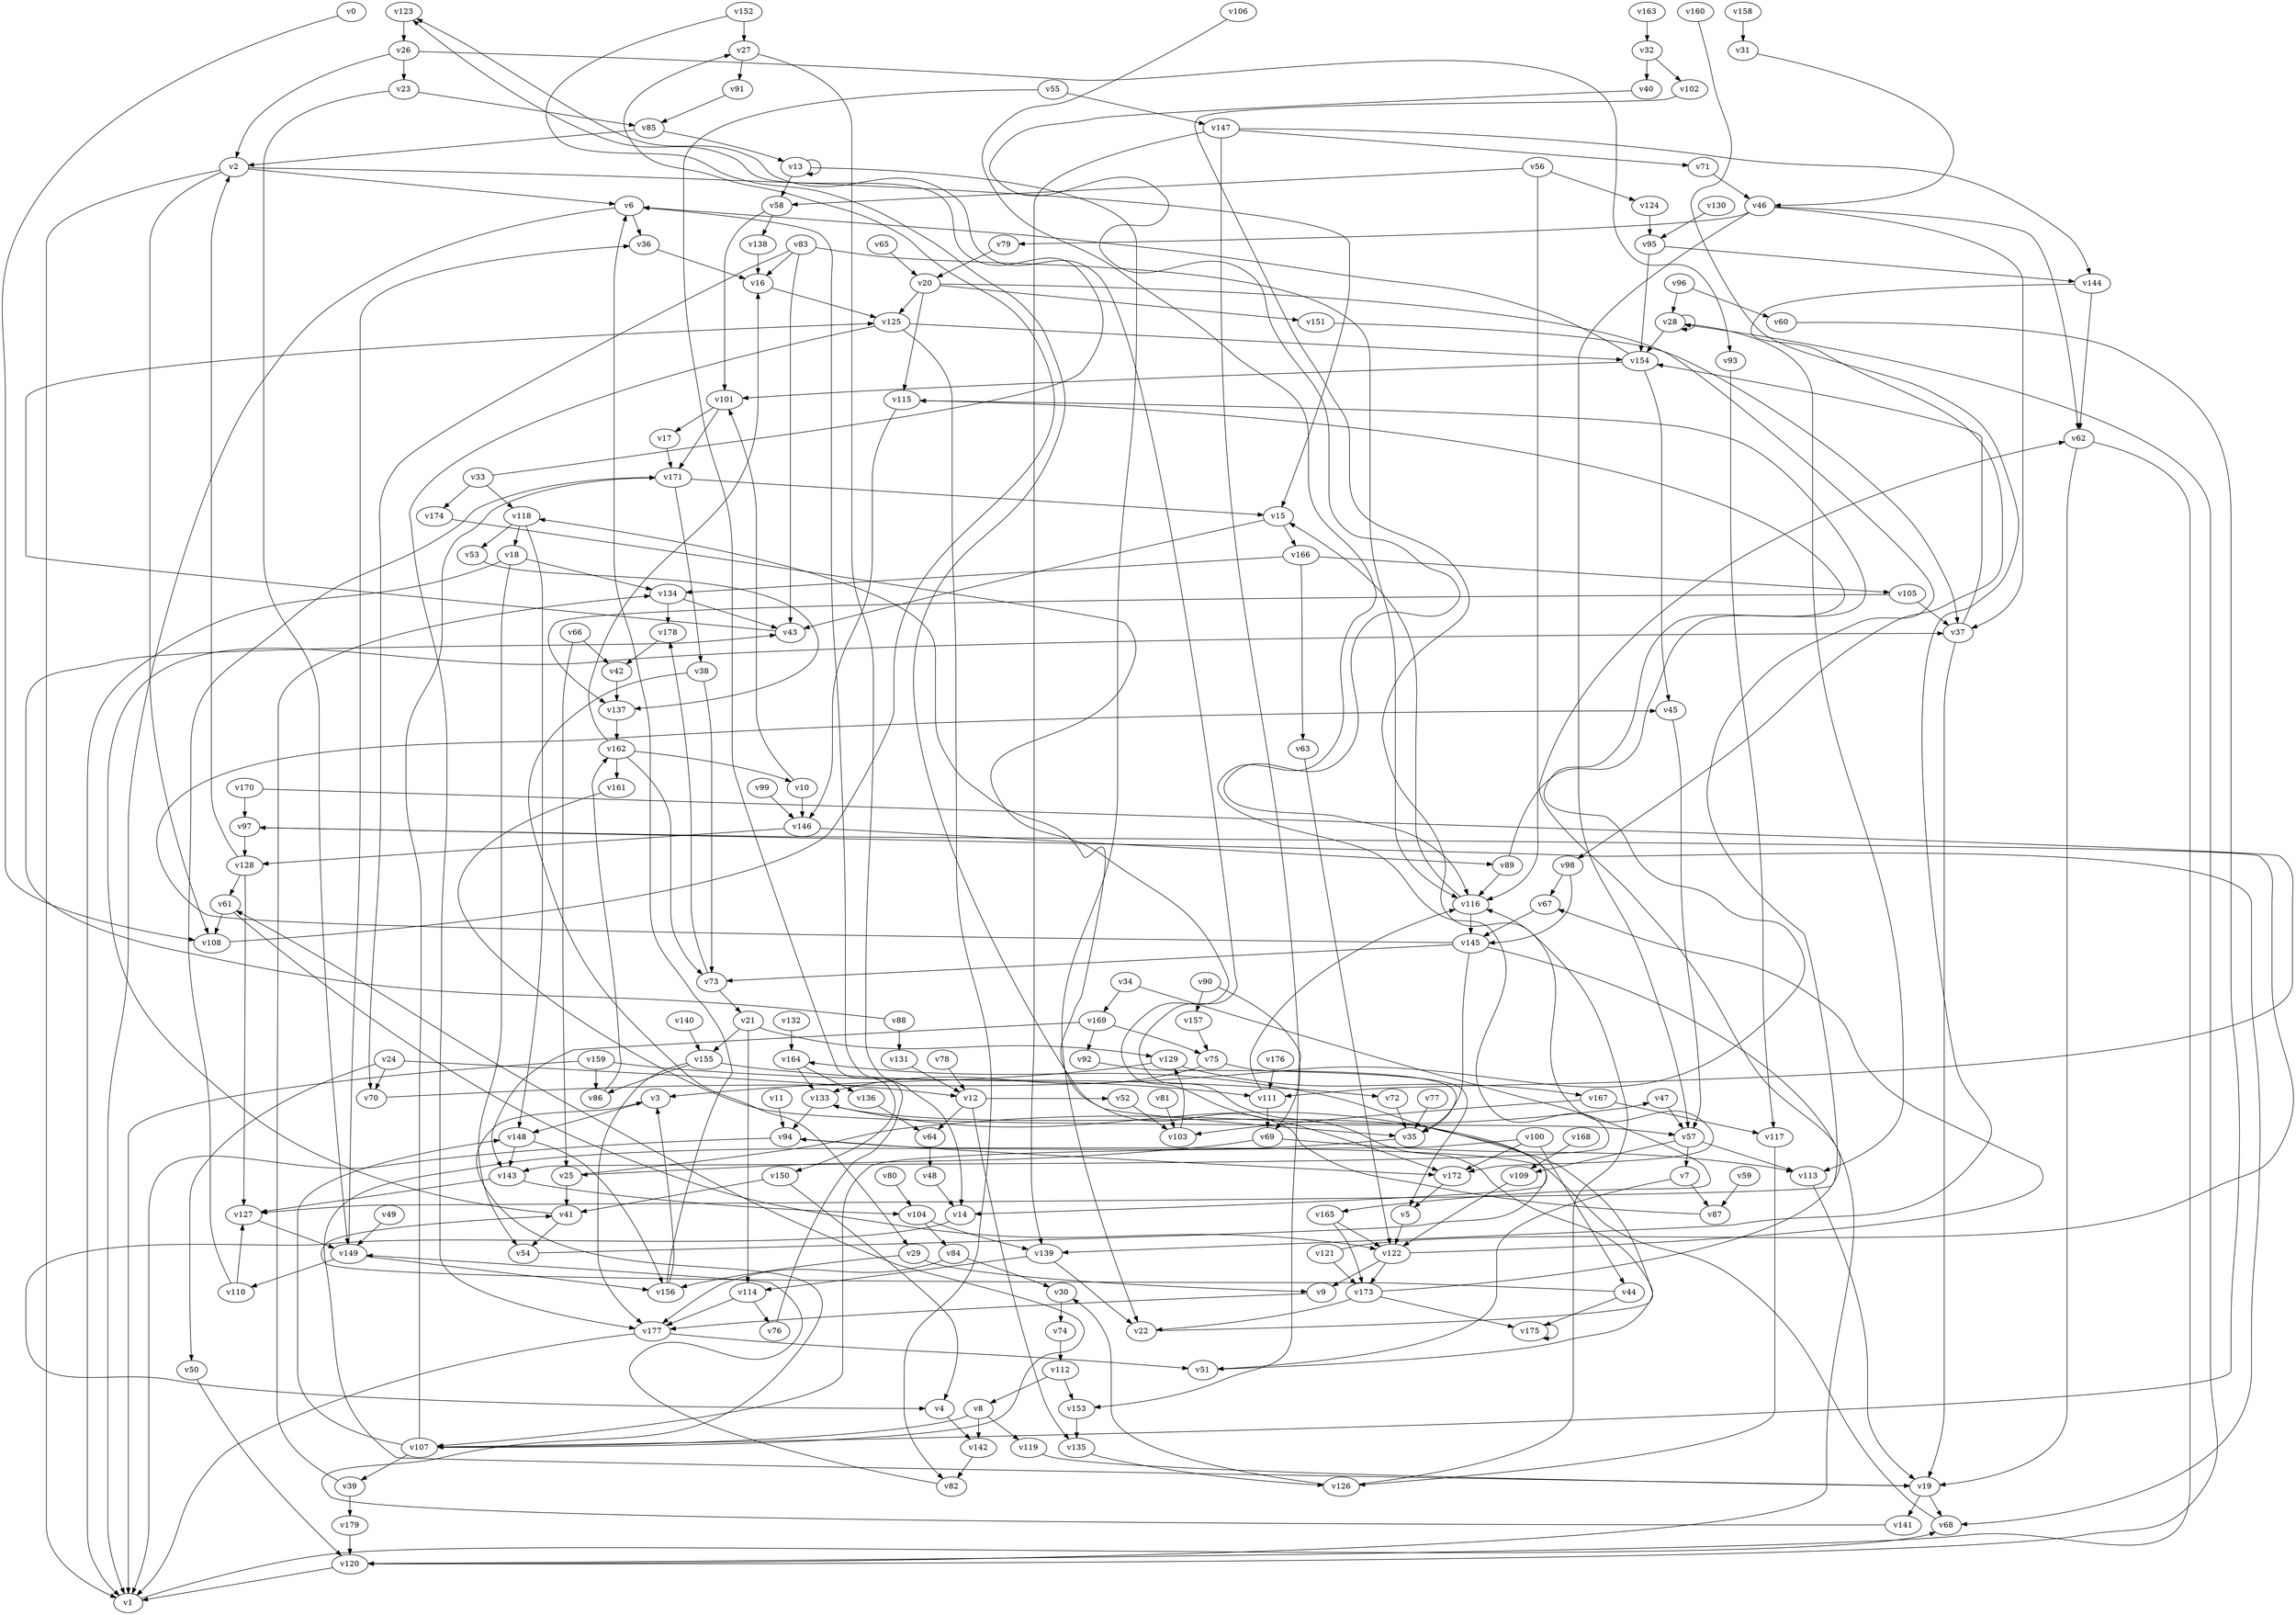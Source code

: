// Benchmark game 269 - 180 vertices
// time_bound: 23
// targets: v61
digraph G {
    v0 [name="v0", player=1];
    v1 [name="v1", player=1];
    v2 [name="v2", player=1];
    v3 [name="v3", player=0];
    v4 [name="v4", player=1];
    v5 [name="v5", player=1];
    v6 [name="v6", player=1];
    v7 [name="v7", player=1];
    v8 [name="v8", player=0];
    v9 [name="v9", player=0];
    v10 [name="v10", player=0];
    v11 [name="v11", player=0];
    v12 [name="v12", player=0];
    v13 [name="v13", player=1];
    v14 [name="v14", player=1];
    v15 [name="v15", player=0];
    v16 [name="v16", player=1];
    v17 [name="v17", player=0];
    v18 [name="v18", player=0];
    v19 [name="v19", player=1];
    v20 [name="v20", player=0];
    v21 [name="v21", player=0];
    v22 [name="v22", player=1];
    v23 [name="v23", player=0];
    v24 [name="v24", player=0];
    v25 [name="v25", player=0];
    v26 [name="v26", player=1];
    v27 [name="v27", player=1];
    v28 [name="v28", player=0];
    v29 [name="v29", player=1];
    v30 [name="v30", player=1];
    v31 [name="v31", player=0];
    v32 [name="v32", player=1];
    v33 [name="v33", player=0];
    v34 [name="v34", player=1];
    v35 [name="v35", player=0];
    v36 [name="v36", player=0];
    v37 [name="v37", player=1];
    v38 [name="v38", player=0];
    v39 [name="v39", player=1];
    v40 [name="v40", player=0];
    v41 [name="v41", player=1];
    v42 [name="v42", player=0];
    v43 [name="v43", player=1];
    v44 [name="v44", player=1];
    v45 [name="v45", player=1];
    v46 [name="v46", player=1];
    v47 [name="v47", player=0];
    v48 [name="v48", player=0];
    v49 [name="v49", player=1];
    v50 [name="v50", player=0];
    v51 [name="v51", player=0];
    v52 [name="v52", player=1];
    v53 [name="v53", player=0];
    v54 [name="v54", player=1];
    v55 [name="v55", player=0];
    v56 [name="v56", player=0];
    v57 [name="v57", player=0];
    v58 [name="v58", player=0];
    v59 [name="v59", player=1];
    v60 [name="v60", player=1];
    v61 [name="v61", player=0, target=1];
    v62 [name="v62", player=1];
    v63 [name="v63", player=0];
    v64 [name="v64", player=1];
    v65 [name="v65", player=0];
    v66 [name="v66", player=0];
    v67 [name="v67", player=0];
    v68 [name="v68", player=1];
    v69 [name="v69", player=1];
    v70 [name="v70", player=1];
    v71 [name="v71", player=1];
    v72 [name="v72", player=0];
    v73 [name="v73", player=0];
    v74 [name="v74", player=1];
    v75 [name="v75", player=1];
    v76 [name="v76", player=1];
    v77 [name="v77", player=1];
    v78 [name="v78", player=0];
    v79 [name="v79", player=0];
    v80 [name="v80", player=0];
    v81 [name="v81", player=0];
    v82 [name="v82", player=1];
    v83 [name="v83", player=0];
    v84 [name="v84", player=0];
    v85 [name="v85", player=1];
    v86 [name="v86", player=1];
    v87 [name="v87", player=1];
    v88 [name="v88", player=1];
    v89 [name="v89", player=0];
    v90 [name="v90", player=1];
    v91 [name="v91", player=0];
    v92 [name="v92", player=0];
    v93 [name="v93", player=1];
    v94 [name="v94", player=1];
    v95 [name="v95", player=1];
    v96 [name="v96", player=1];
    v97 [name="v97", player=1];
    v98 [name="v98", player=1];
    v99 [name="v99", player=0];
    v100 [name="v100", player=0];
    v101 [name="v101", player=0];
    v102 [name="v102", player=1];
    v103 [name="v103", player=0];
    v104 [name="v104", player=1];
    v105 [name="v105", player=1];
    v106 [name="v106", player=1];
    v107 [name="v107", player=1];
    v108 [name="v108", player=0];
    v109 [name="v109", player=0];
    v110 [name="v110", player=1];
    v111 [name="v111", player=0];
    v112 [name="v112", player=1];
    v113 [name="v113", player=0];
    v114 [name="v114", player=0];
    v115 [name="v115", player=1];
    v116 [name="v116", player=1];
    v117 [name="v117", player=0];
    v118 [name="v118", player=0];
    v119 [name="v119", player=0];
    v120 [name="v120", player=1];
    v121 [name="v121", player=0];
    v122 [name="v122", player=1];
    v123 [name="v123", player=1];
    v124 [name="v124", player=0];
    v125 [name="v125", player=1];
    v126 [name="v126", player=1];
    v127 [name="v127", player=0];
    v128 [name="v128", player=1];
    v129 [name="v129", player=0];
    v130 [name="v130", player=0];
    v131 [name="v131", player=1];
    v132 [name="v132", player=0];
    v133 [name="v133", player=1];
    v134 [name="v134", player=1];
    v135 [name="v135", player=1];
    v136 [name="v136", player=0];
    v137 [name="v137", player=0];
    v138 [name="v138", player=0];
    v139 [name="v139", player=0];
    v140 [name="v140", player=1];
    v141 [name="v141", player=1];
    v142 [name="v142", player=0];
    v143 [name="v143", player=1];
    v144 [name="v144", player=0];
    v145 [name="v145", player=1];
    v146 [name="v146", player=1];
    v147 [name="v147", player=0];
    v148 [name="v148", player=0];
    v149 [name="v149", player=0];
    v150 [name="v150", player=0];
    v151 [name="v151", player=0];
    v152 [name="v152", player=0];
    v153 [name="v153", player=0];
    v154 [name="v154", player=0];
    v155 [name="v155", player=0];
    v156 [name="v156", player=0];
    v157 [name="v157", player=1];
    v158 [name="v158", player=0];
    v159 [name="v159", player=1];
    v160 [name="v160", player=1];
    v161 [name="v161", player=0];
    v162 [name="v162", player=1];
    v163 [name="v163", player=1];
    v164 [name="v164", player=1];
    v165 [name="v165", player=0];
    v166 [name="v166", player=0];
    v167 [name="v167", player=0];
    v168 [name="v168", player=0];
    v169 [name="v169", player=0];
    v170 [name="v170", player=0];
    v171 [name="v171", player=1];
    v172 [name="v172", player=0];
    v173 [name="v173", player=1];
    v174 [name="v174", player=0];
    v175 [name="v175", player=1];
    v176 [name="v176", player=0];
    v177 [name="v177", player=0];
    v178 [name="v178", player=0];
    v179 [name="v179", player=0];

    v0 -> v108 [constraint="t < 10"];
    v1 -> v68 [constraint="t mod 5 == 1"];
    v2 -> v108;
    v3 -> v148;
    v4 -> v142;
    v5 -> v122;
    v6 -> v36;
    v7 -> v87;
    v8 -> v107;
    v9 -> v177 [constraint="t mod 2 == 0"];
    v10 -> v146;
    v11 -> v94;
    v12 -> v52 [constraint="t mod 2 == 0"];
    v13 -> v58;
    v14 -> v4 [constraint="t < 11"];
    v15 -> v166;
    v16 -> v125;
    v17 -> v171;
    v18 -> v54;
    v19 -> v141;
    v20 -> v127 [constraint="t >= 4"];
    v21 -> v155;
    v22 -> v133 [constraint="t >= 4"];
    v23 -> v149;
    v24 -> v12;
    v25 -> v47 [constraint="t < 6"];
    v26 -> v23;
    v27 -> v91;
    v28 -> v113;
    v29 -> v156;
    v30 -> v74;
    v31 -> v46 [constraint="t >= 5"];
    v32 -> v102;
    v33 -> v123 [constraint="t mod 5 == 0"];
    v34 -> v165 [constraint="t >= 4"];
    v35 -> v19 [constraint="t >= 3"];
    v36 -> v16;
    v37 -> v154;
    v38 -> v29 [constraint="t >= 1"];
    v39 -> v179;
    v40 -> v116 [constraint="t < 6"];
    v41 -> v37 [constraint="t < 9"];
    v42 -> v137;
    v43 -> v125 [constraint="t mod 5 == 0"];
    v44 -> v41 [constraint="t >= 3"];
    v45 -> v57;
    v46 -> v62;
    v47 -> v57;
    v48 -> v14;
    v49 -> v149;
    v50 -> v120;
    v51 -> v123 [constraint="t < 7"];
    v52 -> v103;
    v53 -> v137 [constraint="t < 13"];
    v54 -> v164 [constraint="t < 15"];
    v55 -> v150;
    v56 -> v116;
    v57 -> v113;
    v58 -> v101;
    v59 -> v87;
    v60 -> v107 [constraint="t mod 5 == 0"];
    v61 -> v122 [constraint="t >= 1"];
    v62 -> v19;
    v63 -> v122;
    v64 -> v48;
    v65 -> v20;
    v66 -> v25;
    v67 -> v145;
    v68 -> v94 [constraint="t < 11"];
    v69 -> v25;
    v70 -> v115 [constraint="t < 5"];
    v71 -> v46;
    v72 -> v35;
    v73 -> v178;
    v74 -> v112;
    v75 -> v133;
    v76 -> v6;
    v77 -> v35;
    v78 -> v12;
    v79 -> v20;
    v80 -> v104;
    v81 -> v103;
    v82 -> v149 [constraint="t < 9"];
    v83 -> v16;
    v84 -> v177;
    v85 -> v2;
    v86 -> v162;
    v87 -> v118 [constraint="t < 5"];
    v88 -> v43 [constraint="t < 10"];
    v89 -> v115 [constraint="t mod 2 == 1"];
    v90 -> v153;
    v91 -> v85;
    v92 -> v35 [constraint="t mod 3 == 2"];
    v93 -> v117;
    v94 -> v172;
    v95 -> v154;
    v96 -> v28;
    v97 -> v68 [constraint="t < 5"];
    v98 -> v145 [constraint="t >= 4"];
    v99 -> v146;
    v100 -> v172;
    v101 -> v17;
    v102 -> v172 [constraint="t < 10"];
    v103 -> v129;
    v104 -> v84;
    v105 -> v137 [constraint="t >= 3"];
    v106 -> v143 [constraint="t mod 3 == 0"];
    v107 -> v61 [constraint="t >= 3"];
    v108 -> v27 [constraint="t mod 4 == 1"];
    v109 -> v122;
    v110 -> v171;
    v111 -> v116;
    v112 -> v8;
    v113 -> v19;
    v114 -> v177;
    v115 -> v146;
    v116 -> v145;
    v117 -> v126;
    v118 -> v18;
    v119 -> v19;
    v120 -> v28 [constraint="t mod 3 == 0"];
    v121 -> v97 [constraint="t < 14"];
    v122 -> v67 [constraint="t mod 5 == 3"];
    v123 -> v26;
    v124 -> v95;
    v125 -> v82;
    v126 -> v30;
    v127 -> v149;
    v128 -> v61;
    v129 -> v3;
    v130 -> v95;
    v131 -> v12;
    v132 -> v164;
    v133 -> v14 [constraint="t >= 1"];
    v134 -> v43;
    v135 -> v126;
    v136 -> v64;
    v137 -> v162;
    v138 -> v16;
    v139 -> v114;
    v140 -> v155;
    v141 -> v3 [constraint="t < 10"];
    v142 -> v82;
    v143 -> v127;
    v144 -> v98 [constraint="t >= 1"];
    v145 -> v45 [constraint="t >= 2"];
    v146 -> v89;
    v147 -> v144;
    v148 -> v143;
    v149 -> v156;
    v150 -> v41;
    v151 -> v37 [constraint="t >= 3"];
    v152 -> v35 [constraint="t < 13"];
    v153 -> v135;
    v154 -> v45;
    v155 -> v111;
    v156 -> v6;
    v157 -> v75;
    v158 -> v31;
    v159 -> v72;
    v160 -> v139 [constraint="t mod 2 == 1"];
    v161 -> v57 [constraint="t < 11"];
    v162 -> v161;
    v163 -> v32;
    v164 -> v136;
    v165 -> v173;
    v166 -> v105;
    v167 -> v103;
    v168 -> v109;
    v169 -> v92;
    v170 -> v111 [constraint="t mod 3 == 2"];
    v171 -> v38;
    v172 -> v5;
    v173 -> v62 [constraint="t < 8"];
    v174 -> v172 [constraint="t < 7"];
    v175 -> v175;
    v176 -> v111;
    v177 -> v51;
    v178 -> v42;
    v179 -> v120;
    v55 -> v147;
    v114 -> v76;
    v167 -> v117;
    v75 -> v5;
    v144 -> v62;
    v37 -> v19;
    v170 -> v97;
    v90 -> v157;
    v154 -> v6;
    v56 -> v124;
    v13 -> v22;
    v46 -> v79;
    v2 -> v1;
    v15 -> v43;
    v165 -> v122;
    v46 -> v57;
    v118 -> v148;
    v12 -> v135;
    v28 -> v28;
    v24 -> v50;
    v159 -> v86;
    v12 -> v64;
    v13 -> v13;
    v149 -> v110;
    v118 -> v53;
    v58 -> v138;
    v57 -> v7;
    v155 -> v177;
    v100 -> v44;
    v159 -> v1;
    v89 -> v116;
    v107 -> v39;
    v21 -> v114;
    v162 -> v10;
    v62 -> v120;
    v166 -> v134;
    v83 -> v43;
    v133 -> v94;
    v83 -> v70;
    v145 -> v73;
    v107 -> v171;
    v110 -> v127;
    v57 -> v109;
    v122 -> v9;
    v21 -> v129;
    v2 -> v6;
    v20 -> v115;
    v24 -> v70;
    v98 -> v67;
    v156 -> v3;
    v125 -> v154;
    v112 -> v153;
    v107 -> v148;
    v149 -> v36;
    v173 -> v22;
    v162 -> v73;
    v134 -> v178;
    v139 -> v22;
    v18 -> v1;
    v7 -> v51;
    v32 -> v40;
    v20 -> v151;
    v125 -> v177;
    v169 -> v75;
    v143 -> v104;
    v25 -> v41;
    v23 -> v85;
    v122 -> v173;
    v148 -> v156;
    v154 -> v101;
    v84 -> v30;
    v85 -> v13;
    v69 -> v113;
    v33 -> v118;
    v155 -> v86;
    v147 -> v69;
    v44 -> v175;
    v96 -> v60;
    v147 -> v71;
    v95 -> v144;
    v19 -> v68;
    v41 -> v54;
    v27 -> v14;
    v28 -> v154;
    v94 -> v1;
    v128 -> v127;
    v26 -> v2;
    v39 -> v134;
    v6 -> v1;
    v18 -> v134;
    v104 -> v139;
    v146 -> v128;
    v116 -> v15;
    v101 -> v171;
    v105 -> v37;
    v126 -> v116;
    v173 -> v175;
    v177 -> v1;
    v88 -> v131;
    v46 -> v37;
    v120 -> v1;
    v8 -> v119;
    v61 -> v108;
    v169 -> v143;
    v145 -> v35;
    v150 -> v4;
    v128 -> v2;
    v2 -> v15;
    v33 -> v174;
    v34 -> v169;
    v100 -> v107;
    v8 -> v142;
    v164 -> v133;
    v73 -> v21;
    v26 -> v93;
    v171 -> v15;
    v66 -> v42;
    v166 -> v63;
    v56 -> v58;
    v111 -> v69;
    v38 -> v73;
    v10 -> v101;
    v152 -> v27;
    v129 -> v167;
    v20 -> v125;
    v145 -> v120;
    v162 -> v16;
    v29 -> v9;
    v121 -> v173;
    v97 -> v128;
    v83 -> v116;
    v147 -> v139;
}
